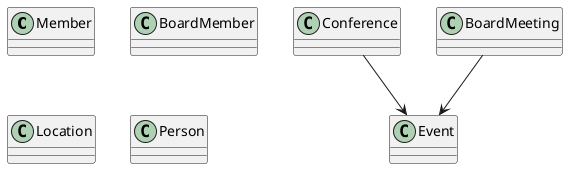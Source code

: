 @startuml
class Member {

}

class BoardMember {

}

class Event {

}

class Conference {
}

class BoardMeeting {

}

class Location {

}

class Person {

}

Conference --> Event
BoardMeeting --> Event



@enduml